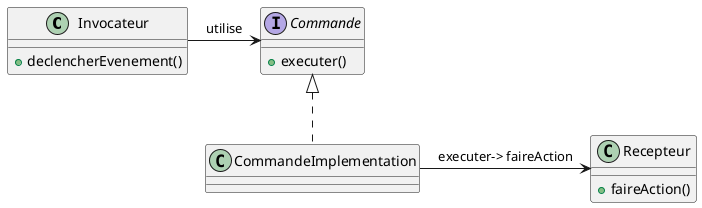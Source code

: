 @startuml Command

class Invocateur {
    + declencherEvenement()
}

interface Commande {
    + executer()
}

class CommandeImplementation

class Recepteur {
    + faireAction()
}

Invocateur -right-> Commande: utilise
CommandeImplementation .up.|> Commande
CommandeImplementation -right-> Recepteur: executer-> faireAction

@enduml